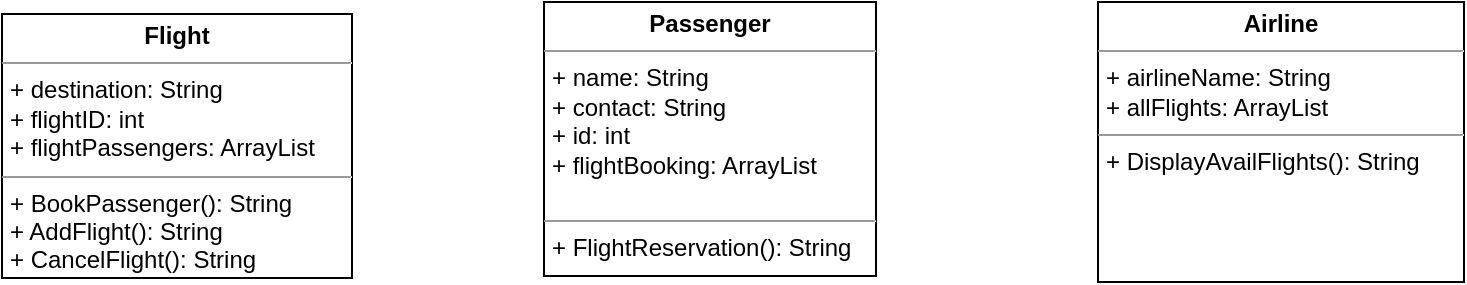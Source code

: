 <mxfile version="20.2.7" type="github"><diagram id="8bcnOx5ZHZPMt0nqwyOh" name="Page-1"><mxGraphModel dx="1406" dy="1185" grid="0" gridSize="10" guides="1" tooltips="1" connect="1" arrows="1" fold="1" page="0" pageScale="1" pageWidth="827" pageHeight="1169" math="0" shadow="0"><root><mxCell id="0"/><mxCell id="1" parent="0"/><mxCell id="3zW-Qn2cjt3HsUNo_yPX-1" value="&lt;p style=&quot;margin:0px;margin-top:4px;text-align:center;&quot;&gt;&lt;b&gt;Flight&lt;/b&gt;&lt;/p&gt;&lt;hr size=&quot;1&quot;&gt;&lt;p style=&quot;margin:0px;margin-left:4px;&quot;&gt;+ destination: String&lt;/p&gt;&lt;p style=&quot;margin:0px;margin-left:4px;&quot;&gt;+ flightID: int&lt;br&gt;&lt;/p&gt;&lt;p style=&quot;margin:0px;margin-left:4px;&quot;&gt;+ flightPassengers: ArrayList&lt;br&gt;&lt;/p&gt;&lt;hr size=&quot;1&quot;&gt;&lt;p style=&quot;margin:0px;margin-left:4px;&quot;&gt;+ BookPassenger(): String&lt;/p&gt;&lt;p style=&quot;margin:0px;margin-left:4px;&quot;&gt;+ AddFlight(): String&lt;br&gt;&lt;/p&gt;&lt;p style=&quot;margin:0px;margin-left:4px;&quot;&gt;+ CancelFlight(): String&lt;br&gt;&lt;/p&gt;" style="verticalAlign=top;align=left;overflow=fill;fontSize=12;fontFamily=Helvetica;html=1;" vertex="1" parent="1"><mxGeometry x="59" y="-57" width="175" height="132" as="geometry"/></mxCell><mxCell id="3zW-Qn2cjt3HsUNo_yPX-2" value="&lt;p style=&quot;margin:0px;margin-top:4px;text-align:center;&quot;&gt;&lt;b&gt;Passenger&lt;/b&gt;&lt;/p&gt;&lt;hr size=&quot;1&quot;&gt;&lt;p style=&quot;margin:0px;margin-left:4px;&quot;&gt;+ name: String&lt;/p&gt;&lt;p style=&quot;margin:0px;margin-left:4px;&quot;&gt;+ contact: String&lt;br&gt;&lt;/p&gt;&lt;p style=&quot;margin:0px;margin-left:4px;&quot;&gt;+ id: int&lt;br&gt;&lt;/p&gt;&lt;p style=&quot;margin:0px;margin-left:4px;&quot;&gt;+ flightBooking: ArrayList&lt;br&gt;&lt;/p&gt;&lt;p style=&quot;margin:0px;margin-left:4px;&quot;&gt;&lt;br&gt;&lt;/p&gt;&lt;hr size=&quot;1&quot;&gt;&lt;p style=&quot;margin:0px;margin-left:4px;&quot;&gt;+ FlightReservation(): String&lt;/p&gt;" style="verticalAlign=top;align=left;overflow=fill;fontSize=12;fontFamily=Helvetica;html=1;" vertex="1" parent="1"><mxGeometry x="330" y="-63" width="166" height="137" as="geometry"/></mxCell><mxCell id="3zW-Qn2cjt3HsUNo_yPX-3" value="&lt;p style=&quot;margin:0px;margin-top:4px;text-align:center;&quot;&gt;&lt;b&gt;Airline&lt;/b&gt;&lt;/p&gt;&lt;hr size=&quot;1&quot;&gt;&lt;p style=&quot;margin:0px;margin-left:4px;&quot;&gt;+ airlineName: String&lt;br&gt;&lt;/p&gt;&lt;p style=&quot;margin:0px;margin-left:4px;&quot;&gt;+ allFlights: ArrayList&lt;/p&gt;&lt;hr size=&quot;1&quot;&gt;&lt;p style=&quot;margin:0px;margin-left:4px;&quot;&gt;+ DisplayAvailFlights(): String&lt;/p&gt;" style="verticalAlign=top;align=left;overflow=fill;fontSize=12;fontFamily=Helvetica;html=1;" vertex="1" parent="1"><mxGeometry x="607" y="-63" width="183" height="140" as="geometry"/></mxCell></root></mxGraphModel></diagram></mxfile>